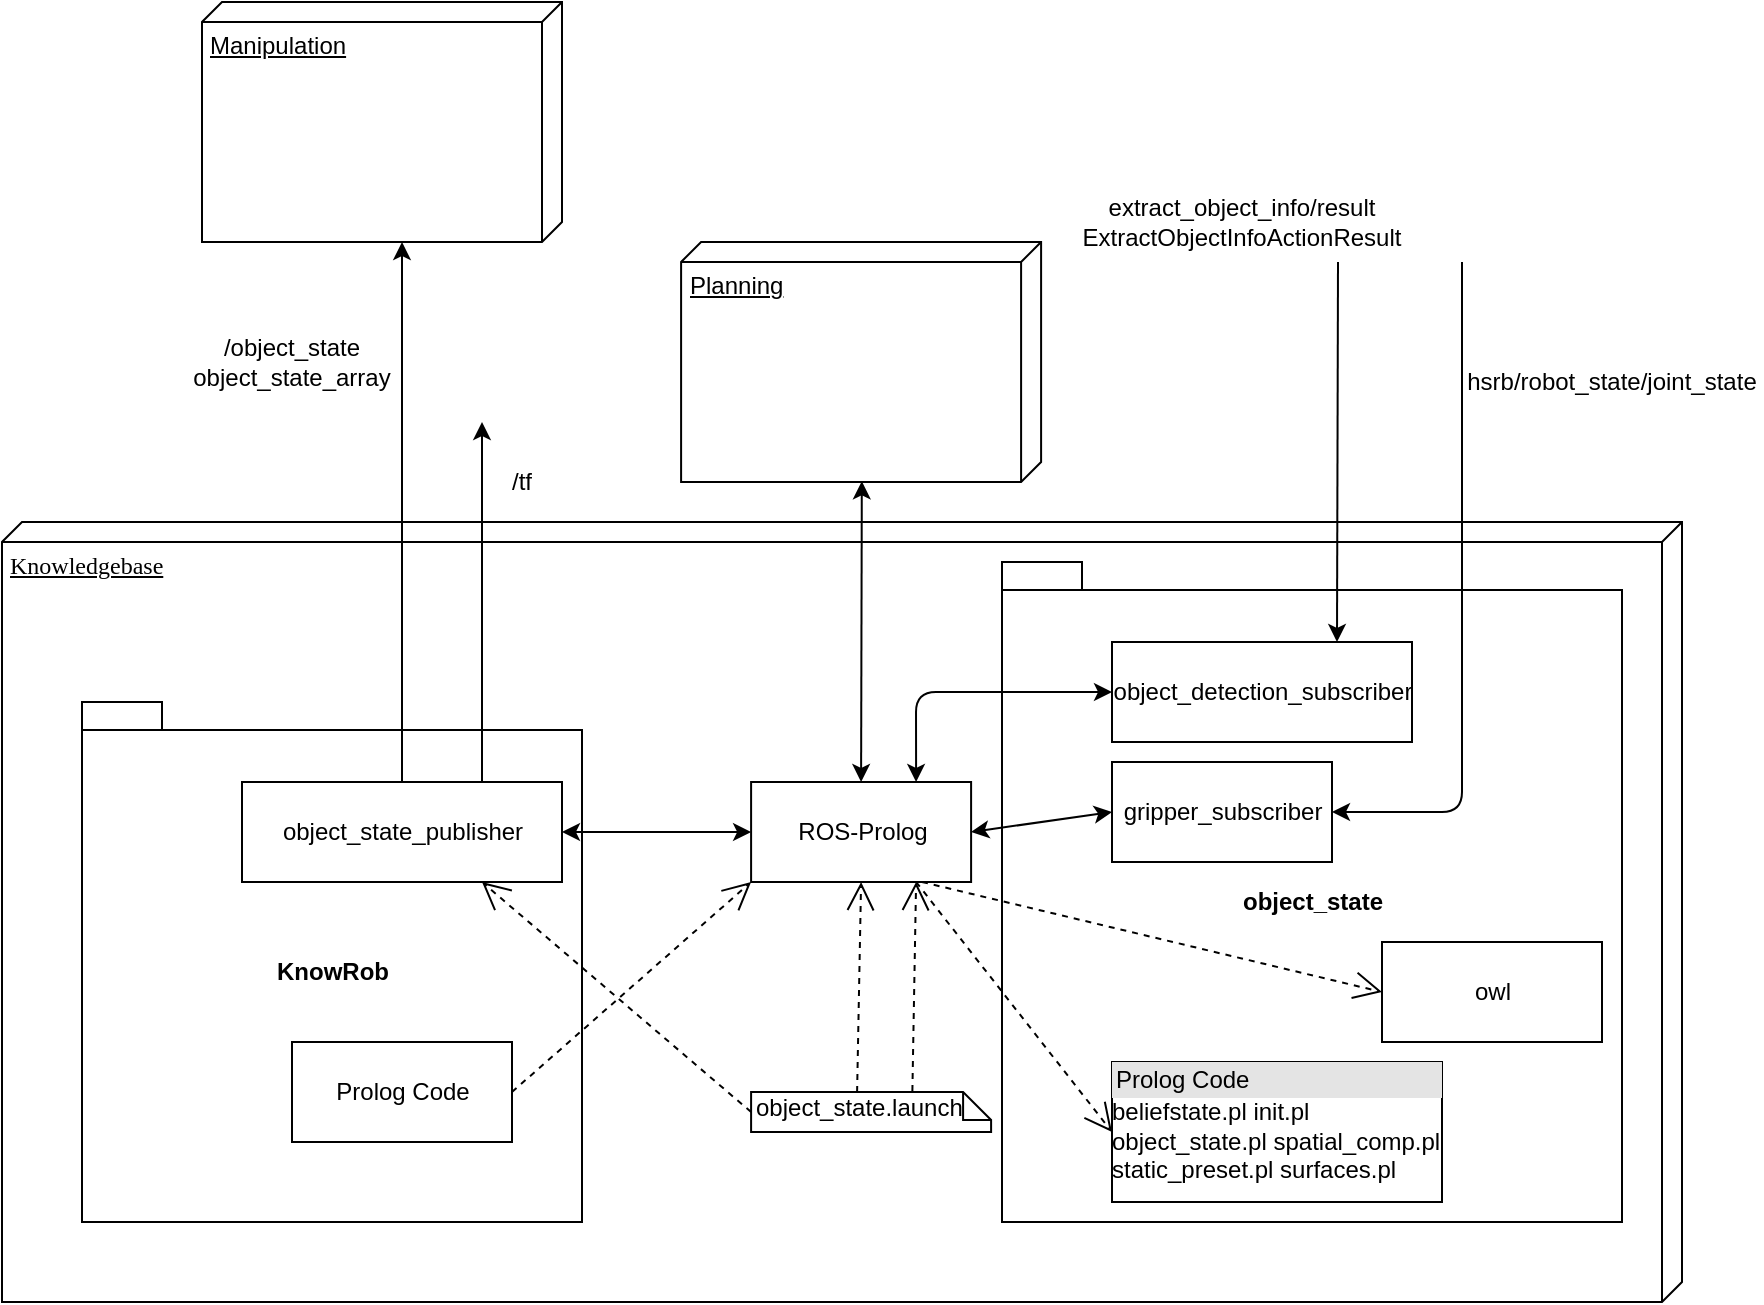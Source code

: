 <mxfile version="12.5.5" type="device"><diagram name="Page-1" id="5f0bae14-7c28-e335-631c-24af17079c00"><mxGraphModel dx="1422" dy="823" grid="1" gridSize="10" guides="1" tooltips="1" connect="1" arrows="1" fold="1" page="1" pageScale="1" pageWidth="1100" pageHeight="850" background="#ffffff" math="0" shadow="0"><root><mxCell id="0"/><mxCell id="1" parent="0"/><mxCell id="39150e848f15840c-1" value="Knowledgebase" style="verticalAlign=top;align=left;spacingTop=8;spacingLeft=2;spacingRight=12;shape=cube;size=10;direction=south;fontStyle=4;html=1;rounded=0;shadow=0;comic=0;labelBackgroundColor=none;strokeWidth=1;fontFamily=Verdana;fontSize=12" parent="1" vertex="1"><mxGeometry x="120" y="410" width="840" height="390" as="geometry"/></mxCell><mxCell id="J4PczT1_aH97E_ln1lu--3" value="ROS-Prolog" style="html=1;" vertex="1" parent="1"><mxGeometry x="494.55" y="540" width="110" height="50" as="geometry"/></mxCell><mxCell id="J4PczT1_aH97E_ln1lu--4" value="KnowRob&lt;br&gt;" style="shape=folder;fontStyle=1;spacingTop=10;tabWidth=40;tabHeight=14;tabPosition=left;html=1;" vertex="1" parent="1"><mxGeometry x="160" y="500" width="250" height="260" as="geometry"/></mxCell><mxCell id="J4PczT1_aH97E_ln1lu--5" value="object_state_publisher" style="html=1;" vertex="1" parent="1"><mxGeometry x="240" y="540" width="160" height="50" as="geometry"/></mxCell><mxCell id="J4PczT1_aH97E_ln1lu--6" value="" style="endArrow=classic;html=1;exitX=0.75;exitY=0;exitDx=0;exitDy=0;" edge="1" parent="1" source="J4PczT1_aH97E_ln1lu--5"><mxGeometry width="50" height="50" relative="1" as="geometry"><mxPoint x="120" y="870" as="sourcePoint"/><mxPoint x="360" y="360" as="targetPoint"/><Array as="points"><mxPoint x="360" y="460"/></Array></mxGeometry></mxCell><mxCell id="J4PczT1_aH97E_ln1lu--7" value="/tf" style="text;html=1;strokeColor=none;fillColor=none;align=center;verticalAlign=middle;whiteSpace=wrap;rounded=0;" vertex="1" parent="1"><mxGeometry x="360" y="380" width="40" height="20" as="geometry"/></mxCell><mxCell id="J4PczT1_aH97E_ln1lu--8" value="" style="endArrow=classic;html=1;exitX=0.5;exitY=0;exitDx=0;exitDy=0;" edge="1" parent="1" source="J4PczT1_aH97E_ln1lu--5"><mxGeometry width="50" height="50" relative="1" as="geometry"><mxPoint x="120" y="870" as="sourcePoint"/><mxPoint x="320" y="270" as="targetPoint"/><Array as="points"/></mxGeometry></mxCell><mxCell id="J4PczT1_aH97E_ln1lu--9" value="/object_state&lt;br&gt;object_state_array" style="text;html=1;strokeColor=none;fillColor=none;align=center;verticalAlign=middle;whiteSpace=wrap;rounded=0;" vertex="1" parent="1"><mxGeometry x="210" y="320" width="110" height="20" as="geometry"/></mxCell><mxCell id="J4PczT1_aH97E_ln1lu--13" value="Manipulation" style="verticalAlign=top;align=left;spacingTop=8;spacingLeft=2;spacingRight=12;shape=cube;size=10;direction=south;fontStyle=4;html=1;" vertex="1" parent="1"><mxGeometry x="220" y="150" width="180" height="120" as="geometry"/></mxCell><mxCell id="J4PczT1_aH97E_ln1lu--15" value="Planning" style="verticalAlign=top;align=left;spacingTop=8;spacingLeft=2;spacingRight=12;shape=cube;size=10;direction=south;fontStyle=4;html=1;" vertex="1" parent="1"><mxGeometry x="459.55" y="270" width="180" height="120" as="geometry"/></mxCell><mxCell id="J4PczT1_aH97E_ln1lu--16" value="" style="endArrow=classic;startArrow=classic;html=1;entryX=0.997;entryY=0.498;entryDx=0;entryDy=0;entryPerimeter=0;exitX=0.5;exitY=0;exitDx=0;exitDy=0;" edge="1" parent="1" source="J4PczT1_aH97E_ln1lu--3" target="J4PczT1_aH97E_ln1lu--15"><mxGeometry width="50" height="50" relative="1" as="geometry"><mxPoint x="120" y="870" as="sourcePoint"/><mxPoint x="170" y="820" as="targetPoint"/></mxGeometry></mxCell><mxCell id="J4PczT1_aH97E_ln1lu--18" value="" style="endArrow=classic;startArrow=classic;html=1;entryX=0;entryY=0.5;entryDx=0;entryDy=0;exitX=1;exitY=0.5;exitDx=0;exitDy=0;" edge="1" parent="1" source="J4PczT1_aH97E_ln1lu--5" target="J4PczT1_aH97E_ln1lu--3"><mxGeometry width="50" height="50" relative="1" as="geometry"><mxPoint x="120" y="870" as="sourcePoint"/><mxPoint x="170" y="820" as="targetPoint"/></mxGeometry></mxCell><mxCell id="J4PczT1_aH97E_ln1lu--22" value="object_state" style="shape=folder;fontStyle=1;spacingTop=10;tabWidth=40;tabHeight=14;tabPosition=left;html=1;" vertex="1" parent="1"><mxGeometry x="620" y="430" width="310" height="330" as="geometry"/></mxCell><mxCell id="J4PczT1_aH97E_ln1lu--10" value="object_detection_subscriber" style="html=1;" vertex="1" parent="1"><mxGeometry x="675" y="470" width="150" height="50" as="geometry"/></mxCell><mxCell id="J4PczT1_aH97E_ln1lu--12" value="" style="endArrow=classic;html=1;entryX=0.75;entryY=0;entryDx=0;entryDy=0;" edge="1" parent="1" target="J4PczT1_aH97E_ln1lu--10"><mxGeometry width="50" height="50" relative="1" as="geometry"><mxPoint x="788" y="280" as="sourcePoint"/><mxPoint x="170" y="820" as="targetPoint"/></mxGeometry></mxCell><mxCell id="J4PczT1_aH97E_ln1lu--11" value="" style="endArrow=classic;startArrow=classic;html=1;entryX=0;entryY=0.5;entryDx=0;entryDy=0;exitX=0.75;exitY=0;exitDx=0;exitDy=0;" edge="1" parent="1" source="J4PczT1_aH97E_ln1lu--3" target="J4PczT1_aH97E_ln1lu--10"><mxGeometry width="50" height="50" relative="1" as="geometry"><mxPoint x="120" y="870" as="sourcePoint"/><mxPoint x="170" y="820" as="targetPoint"/><Array as="points"><mxPoint x="577" y="495"/><mxPoint x="630" y="495"/></Array></mxGeometry></mxCell><mxCell id="J4PczT1_aH97E_ln1lu--24" value="object_state.launch" style="shape=note;whiteSpace=wrap;html=1;size=14;verticalAlign=top;align=left;spacingTop=-6;" vertex="1" parent="1"><mxGeometry x="494.55" y="695" width="120" height="20" as="geometry"/></mxCell><mxCell id="J4PczT1_aH97E_ln1lu--27" value="&lt;div style=&quot;box-sizing: border-box ; width: 100% ; background: #e4e4e4 ; padding: 2px&quot;&gt;Prolog Code&lt;/div&gt;beliefstate.pl init.pl&lt;br&gt;object_state.pl spatial_comp.pl&lt;br&gt;static_preset.pl surfaces.pl" style="verticalAlign=top;align=left;overflow=fill;html=1;" vertex="1" parent="1"><mxGeometry x="675" y="680" width="165" height="70" as="geometry"/></mxCell><mxCell id="J4PczT1_aH97E_ln1lu--28" value="" style="endArrow=open;endSize=12;dashed=1;html=1;entryX=0.75;entryY=1;entryDx=0;entryDy=0;exitX=0;exitY=0.5;exitDx=0;exitDy=0;exitPerimeter=0;" edge="1" parent="1" source="J4PczT1_aH97E_ln1lu--24" target="J4PczT1_aH97E_ln1lu--5"><mxGeometry x="-0.286" y="-43" width="160" relative="1" as="geometry"><mxPoint x="120" y="820" as="sourcePoint"/><mxPoint x="280" y="820" as="targetPoint"/><mxPoint as="offset"/></mxGeometry></mxCell><mxCell id="J4PczT1_aH97E_ln1lu--30" value="" style="endArrow=open;endSize=12;dashed=1;html=1;entryX=0.5;entryY=1;entryDx=0;entryDy=0;exitX=0;exitY=0;exitDx=53;exitDy=0;exitPerimeter=0;" edge="1" parent="1" source="J4PczT1_aH97E_ln1lu--24" target="J4PczT1_aH97E_ln1lu--3"><mxGeometry x="0.273" y="39" width="160" relative="1" as="geometry"><mxPoint x="120" y="820" as="sourcePoint"/><mxPoint x="280" y="820" as="targetPoint"/><mxPoint as="offset"/></mxGeometry></mxCell><mxCell id="J4PczT1_aH97E_ln1lu--31" value="gripper_subscriber" style="html=1;" vertex="1" parent="1"><mxGeometry x="675" y="530" width="110" height="50" as="geometry"/></mxCell><mxCell id="J4PczT1_aH97E_ln1lu--32" value="" style="endArrow=classic;startArrow=classic;html=1;entryX=0;entryY=0.5;entryDx=0;entryDy=0;exitX=1;exitY=0.5;exitDx=0;exitDy=0;" edge="1" parent="1" source="J4PczT1_aH97E_ln1lu--3" target="J4PczT1_aH97E_ln1lu--31"><mxGeometry width="50" height="50" relative="1" as="geometry"><mxPoint x="120" y="870" as="sourcePoint"/><mxPoint x="170" y="820" as="targetPoint"/></mxGeometry></mxCell><mxCell id="J4PczT1_aH97E_ln1lu--33" value="" style="endArrow=classic;html=1;entryX=1;entryY=0.5;entryDx=0;entryDy=0;" edge="1" parent="1" target="J4PczT1_aH97E_ln1lu--31"><mxGeometry width="50" height="50" relative="1" as="geometry"><mxPoint x="850" y="280" as="sourcePoint"/><mxPoint x="170" y="820" as="targetPoint"/><Array as="points"><mxPoint x="850" y="555"/></Array></mxGeometry></mxCell><mxCell id="J4PczT1_aH97E_ln1lu--34" value="" style="endArrow=open;endSize=12;dashed=1;html=1;entryX=0.75;entryY=1;entryDx=0;entryDy=0;exitX=0.672;exitY=-0.026;exitDx=0;exitDy=0;exitPerimeter=0;" edge="1" parent="1" source="J4PczT1_aH97E_ln1lu--24" target="J4PczT1_aH97E_ln1lu--3"><mxGeometry x="-1" y="-130" width="160" relative="1" as="geometry"><mxPoint x="120" y="820" as="sourcePoint"/><mxPoint x="280" y="820" as="targetPoint"/><mxPoint x="-95" y="123" as="offset"/></mxGeometry></mxCell><mxCell id="J4PczT1_aH97E_ln1lu--35" value="" style="endArrow=open;endSize=12;dashed=1;html=1;exitX=0.75;exitY=1;exitDx=0;exitDy=0;entryX=0;entryY=0.5;entryDx=0;entryDy=0;" edge="1" parent="1" source="J4PczT1_aH97E_ln1lu--3" target="J4PczT1_aH97E_ln1lu--27"><mxGeometry x="-1" y="-335" width="160" relative="1" as="geometry"><mxPoint x="120" y="820" as="sourcePoint"/><mxPoint x="580" y="650" as="targetPoint"/><mxPoint x="146" y="261" as="offset"/></mxGeometry></mxCell><mxCell id="J4PczT1_aH97E_ln1lu--36" value="owl" style="html=1;" vertex="1" parent="1"><mxGeometry x="810" y="620" width="110" height="50" as="geometry"/></mxCell><mxCell id="J4PczT1_aH97E_ln1lu--37" value="" style="endArrow=open;endSize=12;dashed=1;html=1;entryX=0;entryY=0.5;entryDx=0;entryDy=0;" edge="1" parent="1" target="J4PczT1_aH97E_ln1lu--36"><mxGeometry x="1" y="220" width="160" relative="1" as="geometry"><mxPoint x="580" y="590" as="sourcePoint"/><mxPoint x="280" y="820" as="targetPoint"/><mxPoint x="169" y="214" as="offset"/></mxGeometry></mxCell><mxCell id="J4PczT1_aH97E_ln1lu--39" value="Prolog Code" style="html=1;" vertex="1" parent="1"><mxGeometry x="265" y="670" width="110" height="50" as="geometry"/></mxCell><mxCell id="J4PczT1_aH97E_ln1lu--40" value="" style="endArrow=open;endSize=12;dashed=1;html=1;entryX=0;entryY=1;entryDx=0;entryDy=0;exitX=1;exitY=0.5;exitDx=0;exitDy=0;" edge="1" parent="1" source="J4PczT1_aH97E_ln1lu--39" target="J4PczT1_aH97E_ln1lu--3"><mxGeometry x="-0.911" y="-170" width="160" relative="1" as="geometry"><mxPoint x="120" y="820" as="sourcePoint"/><mxPoint x="280" y="820" as="targetPoint"/><Array as="points"/><mxPoint as="offset"/></mxGeometry></mxCell><mxCell id="J4PczT1_aH97E_ln1lu--41" value="hsrb/robot_state/joint_state" style="text;html=1;strokeColor=none;fillColor=none;align=center;verticalAlign=middle;whiteSpace=wrap;rounded=0;" vertex="1" parent="1"><mxGeometry x="850" y="330" width="150" height="20" as="geometry"/></mxCell><mxCell id="J4PczT1_aH97E_ln1lu--45" value="extract_object_info/result&lt;br&gt;ExtractObjectInfoActionResult" style="text;html=1;strokeColor=none;fillColor=none;align=center;verticalAlign=middle;whiteSpace=wrap;rounded=0;" vertex="1" parent="1"><mxGeometry x="670" y="250" width="140" height="20" as="geometry"/></mxCell></root></mxGraphModel></diagram></mxfile>